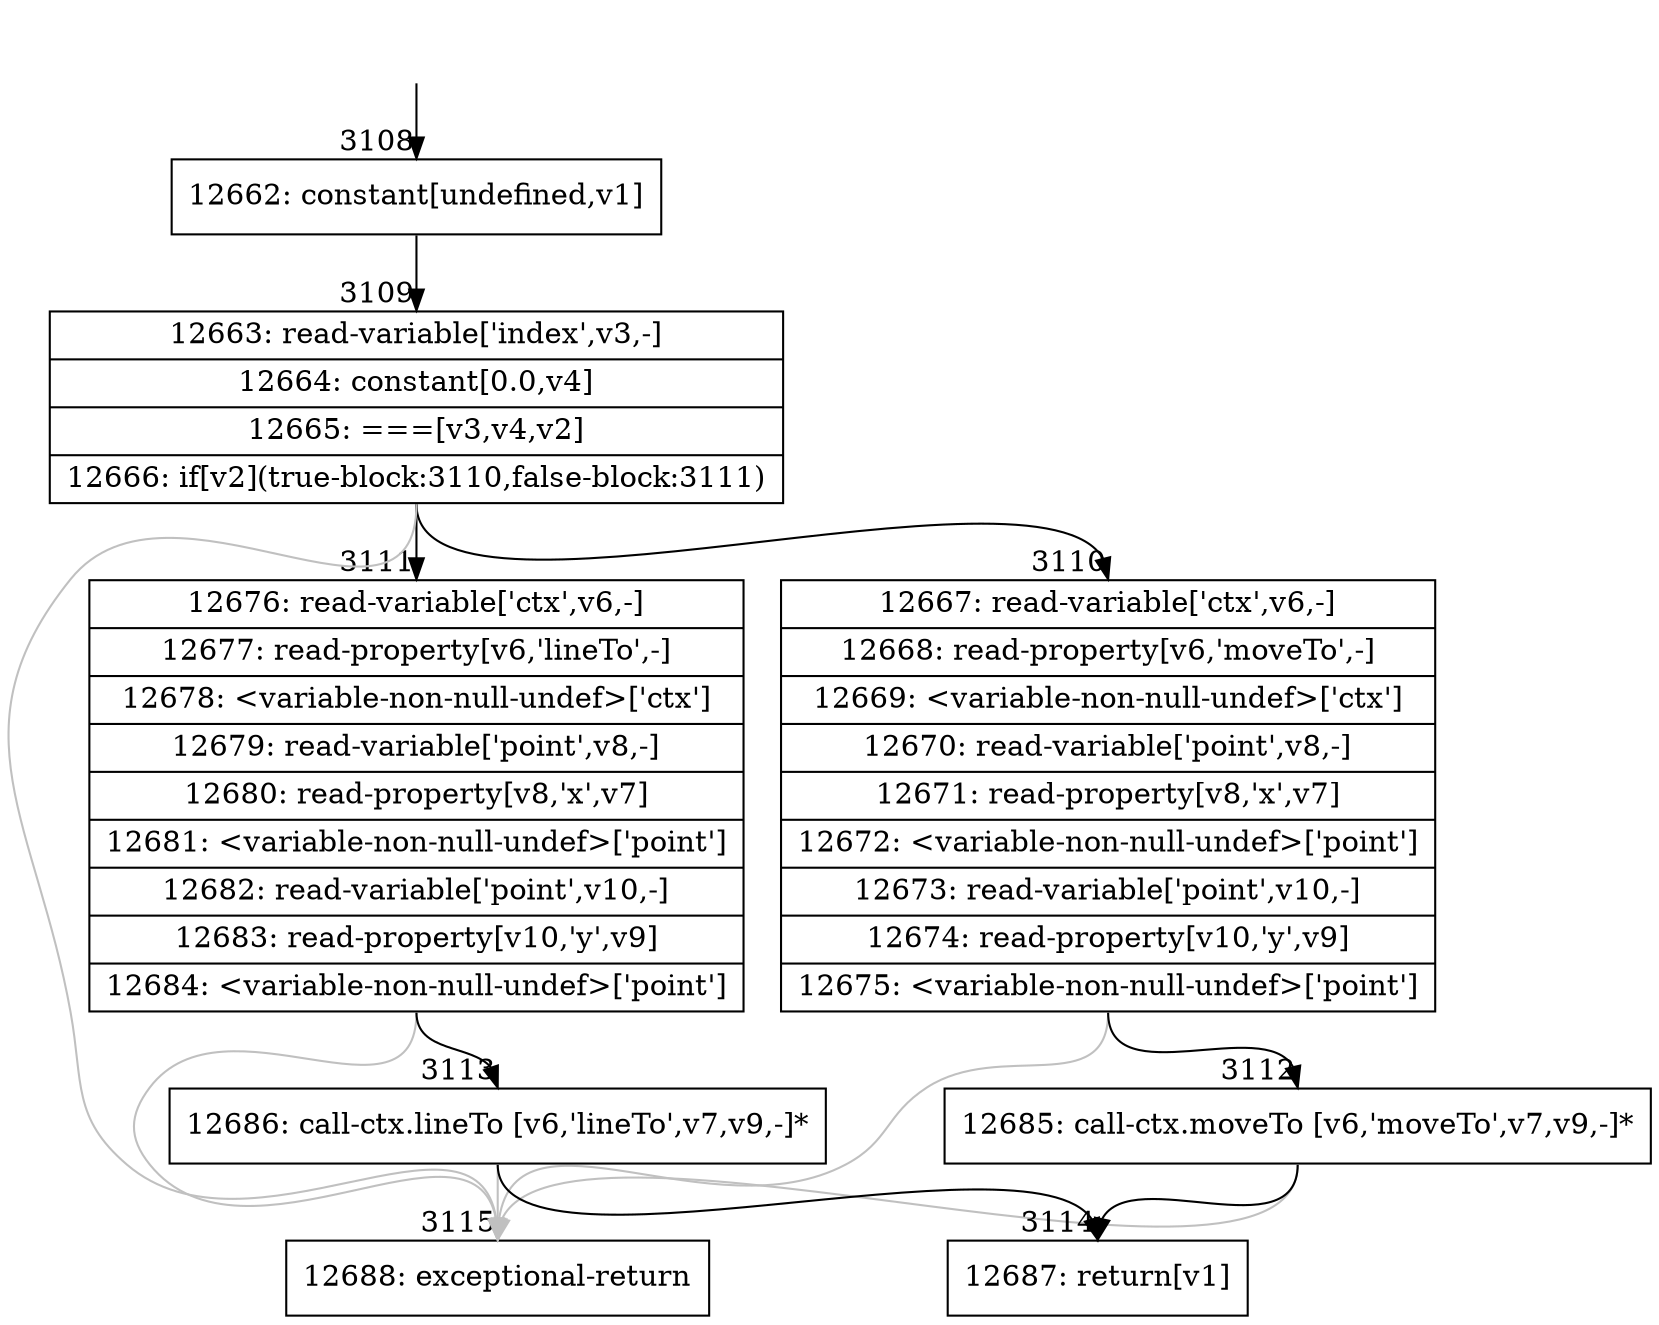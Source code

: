 digraph {
rankdir="TD"
BB_entry297[shape=none,label=""];
BB_entry297 -> BB3108 [tailport=s, headport=n, headlabel="    3108"]
BB3108 [shape=record label="{12662: constant[undefined,v1]}" ] 
BB3108 -> BB3109 [tailport=s, headport=n, headlabel="      3109"]
BB3109 [shape=record label="{12663: read-variable['index',v3,-]|12664: constant[0.0,v4]|12665: ===[v3,v4,v2]|12666: if[v2](true-block:3110,false-block:3111)}" ] 
BB3109 -> BB3110 [tailport=s, headport=n, headlabel="      3110"]
BB3109 -> BB3111 [tailport=s, headport=n, headlabel="      3111"]
BB3109 -> BB3115 [tailport=s, headport=n, color=gray, headlabel="      3115"]
BB3110 [shape=record label="{12667: read-variable['ctx',v6,-]|12668: read-property[v6,'moveTo',-]|12669: \<variable-non-null-undef\>['ctx']|12670: read-variable['point',v8,-]|12671: read-property[v8,'x',v7]|12672: \<variable-non-null-undef\>['point']|12673: read-variable['point',v10,-]|12674: read-property[v10,'y',v9]|12675: \<variable-non-null-undef\>['point']}" ] 
BB3110 -> BB3112 [tailport=s, headport=n, headlabel="      3112"]
BB3110 -> BB3115 [tailport=s, headport=n, color=gray]
BB3111 [shape=record label="{12676: read-variable['ctx',v6,-]|12677: read-property[v6,'lineTo',-]|12678: \<variable-non-null-undef\>['ctx']|12679: read-variable['point',v8,-]|12680: read-property[v8,'x',v7]|12681: \<variable-non-null-undef\>['point']|12682: read-variable['point',v10,-]|12683: read-property[v10,'y',v9]|12684: \<variable-non-null-undef\>['point']}" ] 
BB3111 -> BB3113 [tailport=s, headport=n, headlabel="      3113"]
BB3111 -> BB3115 [tailport=s, headport=n, color=gray]
BB3112 [shape=record label="{12685: call-ctx.moveTo [v6,'moveTo',v7,v9,-]*}" ] 
BB3112 -> BB3114 [tailport=s, headport=n, headlabel="      3114"]
BB3112 -> BB3115 [tailport=s, headport=n, color=gray]
BB3113 [shape=record label="{12686: call-ctx.lineTo [v6,'lineTo',v7,v9,-]*}" ] 
BB3113 -> BB3114 [tailport=s, headport=n]
BB3113 -> BB3115 [tailport=s, headport=n, color=gray]
BB3114 [shape=record label="{12687: return[v1]}" ] 
BB3115 [shape=record label="{12688: exceptional-return}" ] 
//#$~ 3449
}
